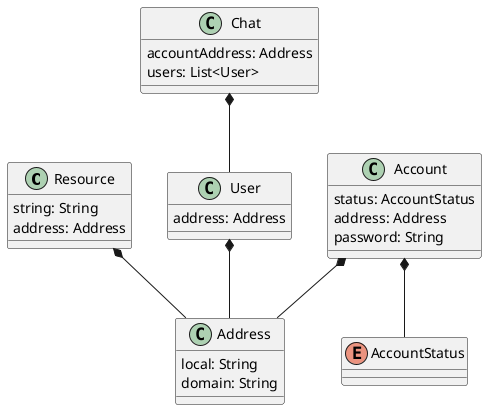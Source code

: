 @startuml

class Resource
class Address
class Account
class User
enum AccountStatus


class Account {
    status: AccountStatus
    address: Address
    password: String
}

class Address {
    local: String
    domain: String
}

class Resource {
    string: String
    address: Address
}

class User {
    address: Address
}

class Chat {
    accountAddress: Address
    users: List<User>
}

Account *-- Address
Account *-- AccountStatus
Resource *-- Address
User *-- Address
Chat *-- User

@enduml